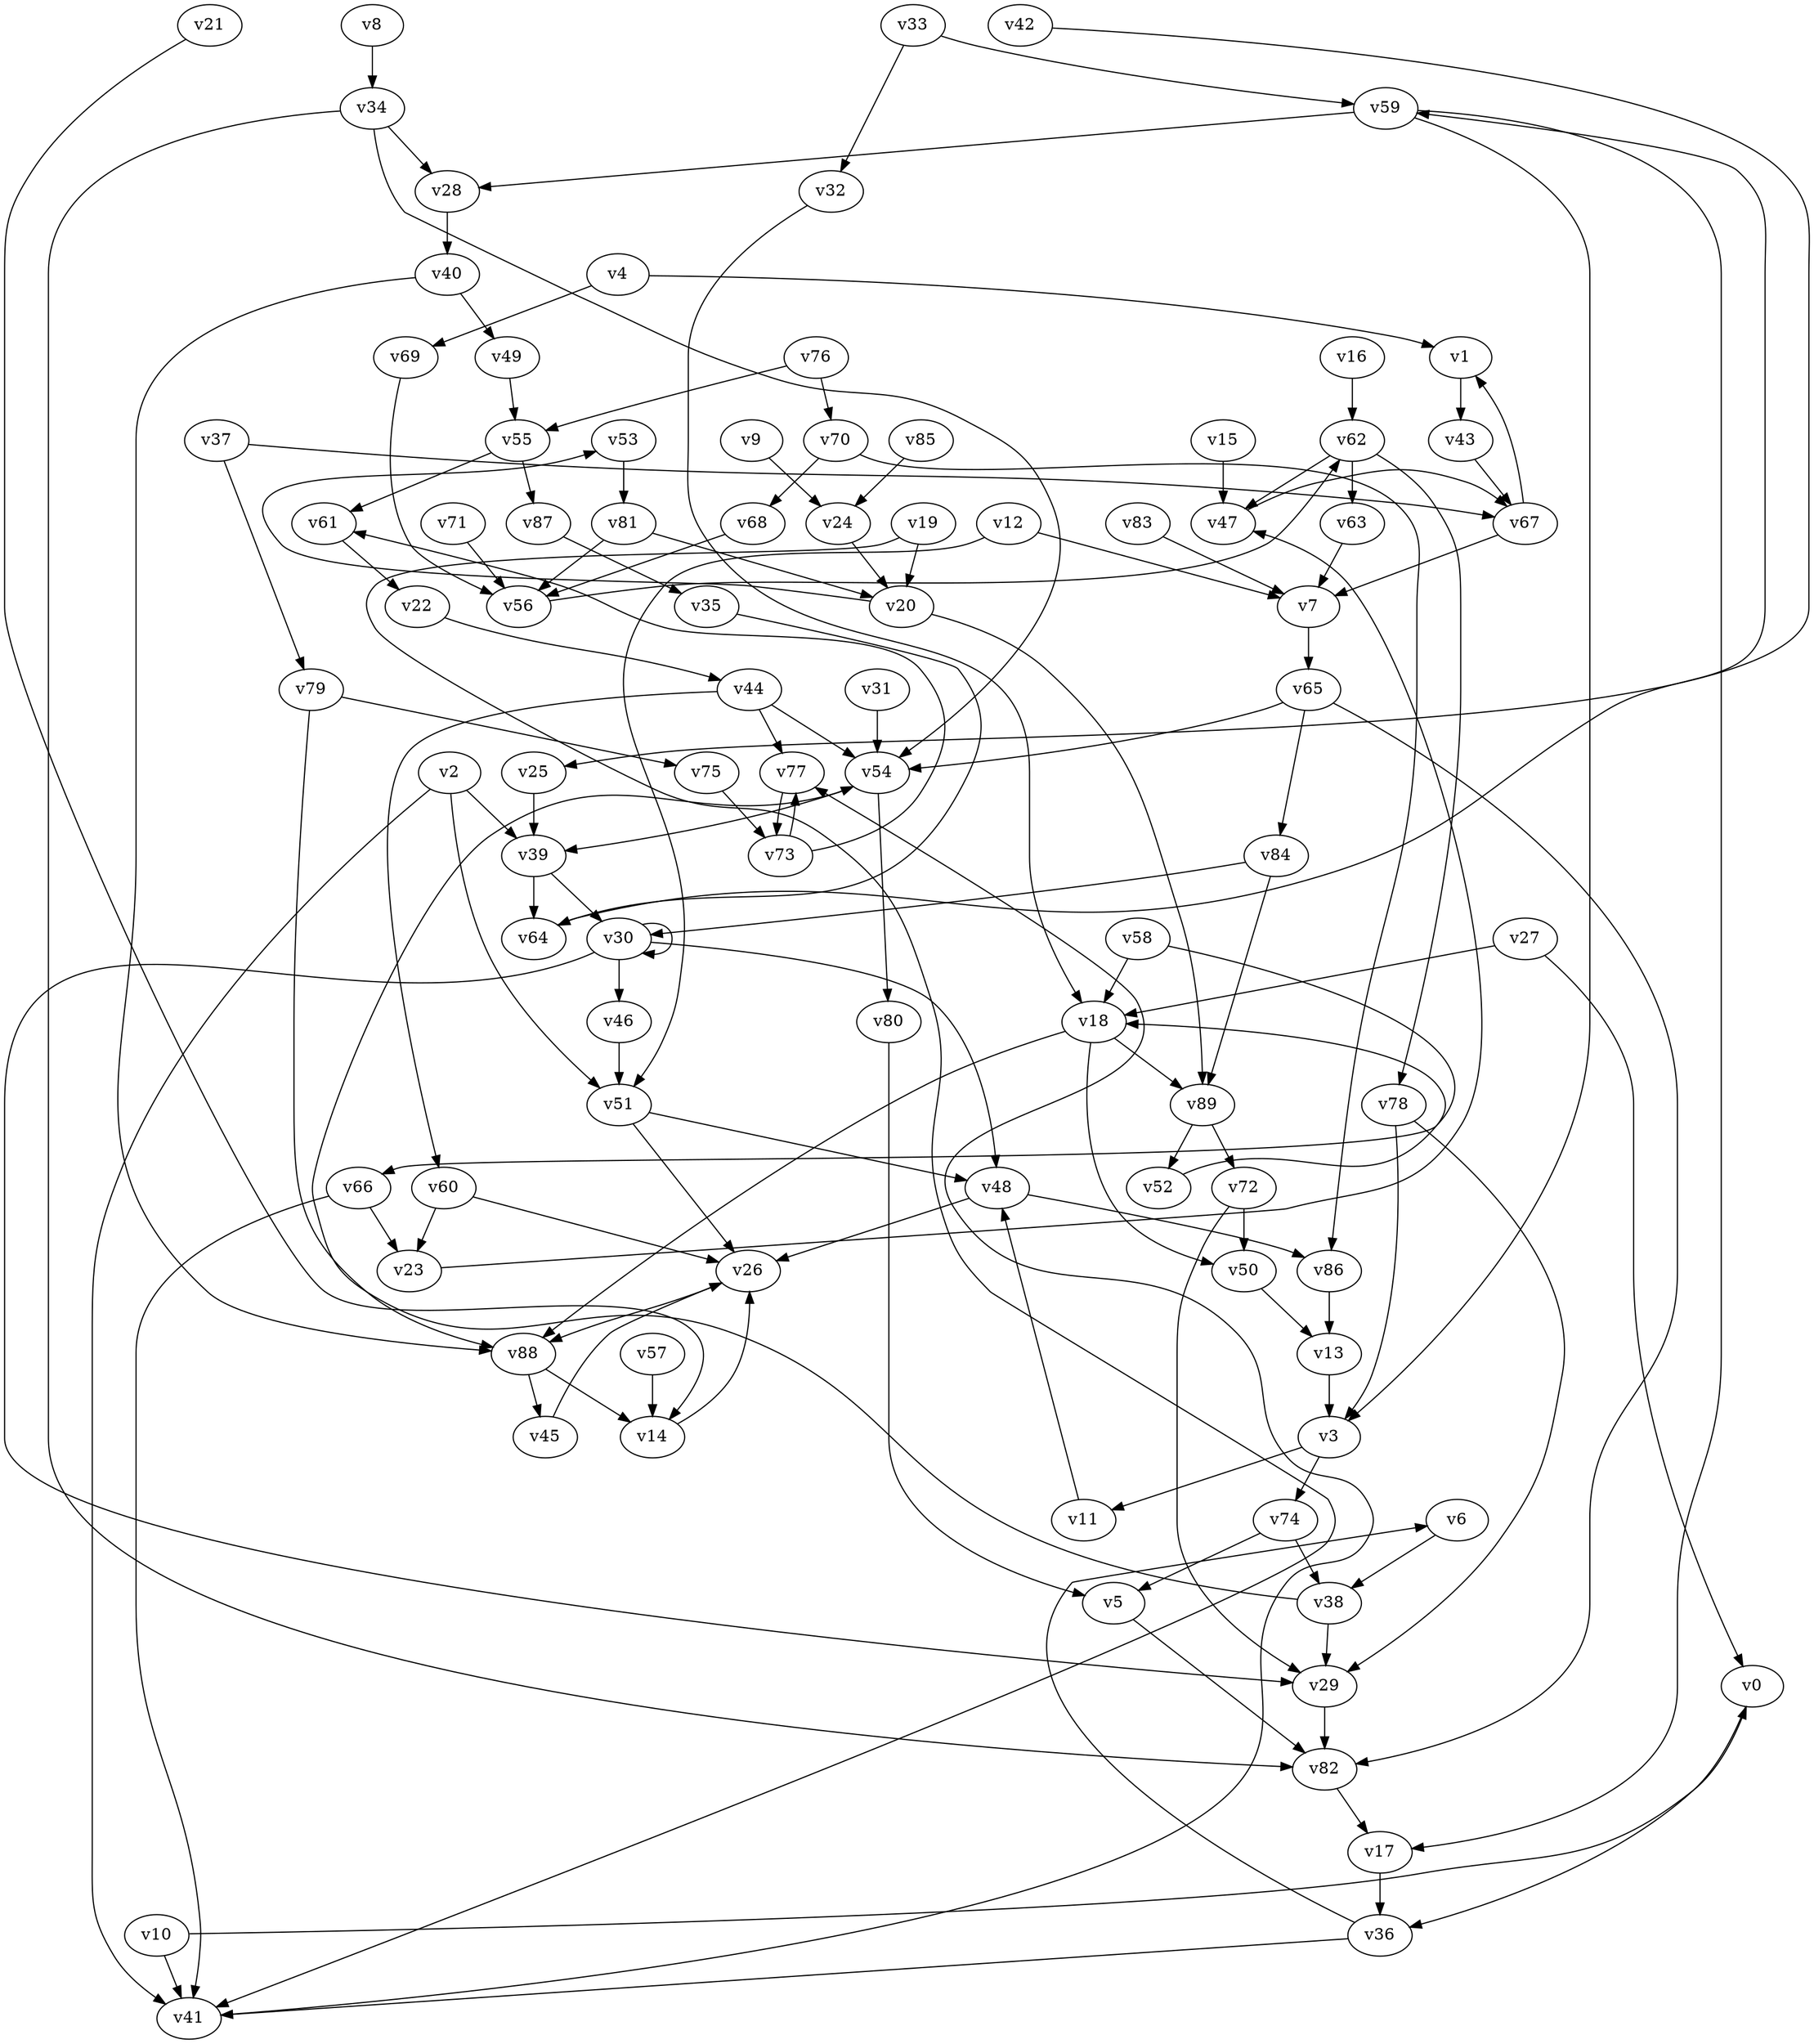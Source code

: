 // Benchmark game 121 - 90 vertices
// time_bound: 23
// targets: v80
digraph G {
    v0 [name="v0", player=1];
    v1 [name="v1", player=0];
    v2 [name="v2", player=1];
    v3 [name="v3", player=1];
    v4 [name="v4", player=0];
    v5 [name="v5", player=0];
    v6 [name="v6", player=1];
    v7 [name="v7", player=1];
    v8 [name="v8", player=1];
    v9 [name="v9", player=0];
    v10 [name="v10", player=0];
    v11 [name="v11", player=0];
    v12 [name="v12", player=0];
    v13 [name="v13", player=0];
    v14 [name="v14", player=1];
    v15 [name="v15", player=0];
    v16 [name="v16", player=1];
    v17 [name="v17", player=1];
    v18 [name="v18", player=0];
    v19 [name="v19", player=0];
    v20 [name="v20", player=1];
    v21 [name="v21", player=0];
    v22 [name="v22", player=1];
    v23 [name="v23", player=1];
    v24 [name="v24", player=0];
    v25 [name="v25", player=1];
    v26 [name="v26", player=1];
    v27 [name="v27", player=0];
    v28 [name="v28", player=0];
    v29 [name="v29", player=0];
    v30 [name="v30", player=0];
    v31 [name="v31", player=1];
    v32 [name="v32", player=0];
    v33 [name="v33", player=1];
    v34 [name="v34", player=1];
    v35 [name="v35", player=0];
    v36 [name="v36", player=1];
    v37 [name="v37", player=1];
    v38 [name="v38", player=0];
    v39 [name="v39", player=1];
    v40 [name="v40", player=1];
    v41 [name="v41", player=0];
    v42 [name="v42", player=1];
    v43 [name="v43", player=0];
    v44 [name="v44", player=1];
    v45 [name="v45", player=1];
    v46 [name="v46", player=1];
    v47 [name="v47", player=0];
    v48 [name="v48", player=1];
    v49 [name="v49", player=1];
    v50 [name="v50", player=1];
    v51 [name="v51", player=1];
    v52 [name="v52", player=0];
    v53 [name="v53", player=0];
    v54 [name="v54", player=1];
    v55 [name="v55", player=1];
    v56 [name="v56", player=1];
    v57 [name="v57", player=1];
    v58 [name="v58", player=0];
    v59 [name="v59", player=1];
    v60 [name="v60", player=0];
    v61 [name="v61", player=0];
    v62 [name="v62", player=0];
    v63 [name="v63", player=0];
    v64 [name="v64", player=0];
    v65 [name="v65", player=1];
    v66 [name="v66", player=1];
    v67 [name="v67", player=1];
    v68 [name="v68", player=0];
    v69 [name="v69", player=1];
    v70 [name="v70", player=0];
    v71 [name="v71", player=0];
    v72 [name="v72", player=0];
    v73 [name="v73", player=0];
    v74 [name="v74", player=1];
    v75 [name="v75", player=1];
    v76 [name="v76", player=0];
    v77 [name="v77", player=1];
    v78 [name="v78", player=1];
    v79 [name="v79", player=1];
    v80 [name="v80", player=0, target=1];
    v81 [name="v81", player=1];
    v82 [name="v82", player=1];
    v83 [name="v83", player=0];
    v84 [name="v84", player=0];
    v85 [name="v85", player=0];
    v86 [name="v86", player=0];
    v87 [name="v87", player=1];
    v88 [name="v88", player=0];
    v89 [name="v89", player=1];

    v0 -> v36;
    v1 -> v43;
    v2 -> v39;
    v3 -> v11;
    v4 -> v69;
    v5 -> v82;
    v6 -> v38;
    v7 -> v65;
    v8 -> v34;
    v9 -> v24;
    v10 -> v0 [constraint="t mod 3 == 0"];
    v11 -> v48;
    v12 -> v51;
    v13 -> v3;
    v14 -> v26;
    v15 -> v47;
    v16 -> v62;
    v17 -> v36;
    v18 -> v88;
    v19 -> v41 [constraint="t mod 3 == 1"];
    v20 -> v53 [constraint="t >= 5"];
    v21 -> v14 [constraint="t >= 2"];
    v22 -> v44;
    v23 -> v47 [constraint="t >= 2"];
    v24 -> v20;
    v25 -> v39;
    v26 -> v88;
    v27 -> v0;
    v28 -> v40;
    v29 -> v82;
    v30 -> v29 [constraint="t mod 3 == 2"];
    v31 -> v54;
    v32 -> v18;
    v33 -> v32;
    v34 -> v54 [constraint="t mod 3 == 2"];
    v35 -> v64 [constraint="t >= 1"];
    v36 -> v6 [constraint="t < 13"];
    v37 -> v67;
    v38 -> v54 [constraint="t mod 5 == 4"];
    v39 -> v30;
    v40 -> v49;
    v41 -> v77 [constraint="t mod 3 == 2"];
    v42 -> v25 [constraint="t >= 2"];
    v43 -> v67;
    v44 -> v54;
    v45 -> v26;
    v46 -> v51;
    v47 -> v67 [constraint="t mod 2 == 1"];
    v48 -> v26;
    v49 -> v55;
    v50 -> v13;
    v51 -> v48;
    v52 -> v18 [constraint="t >= 4"];
    v53 -> v81;
    v54 -> v80;
    v55 -> v61;
    v56 -> v62 [constraint="t mod 4 == 1"];
    v57 -> v14;
    v58 -> v66 [constraint="t mod 4 == 3"];
    v59 -> v3;
    v60 -> v26;
    v61 -> v22;
    v62 -> v78;
    v63 -> v7;
    v64 -> v59 [constraint="t mod 3 == 1"];
    v65 -> v84;
    v66 -> v23;
    v67 -> v7;
    v68 -> v56;
    v69 -> v56;
    v70 -> v68;
    v71 -> v56;
    v72 -> v29;
    v73 -> v61 [constraint="t >= 5"];
    v74 -> v5;
    v75 -> v73;
    v76 -> v55;
    v77 -> v73;
    v78 -> v29 [constraint="t < 8"];
    v79 -> v88;
    v80 -> v5;
    v81 -> v20;
    v82 -> v17;
    v83 -> v7;
    v84 -> v30 [constraint="t mod 5 == 3"];
    v85 -> v24;
    v86 -> v13;
    v87 -> v35;
    v88 -> v14;
    v89 -> v52;
    v27 -> v18;
    v74 -> v38;
    v2 -> v51;
    v30 -> v46;
    v60 -> v23;
    v33 -> v59;
    v51 -> v26;
    v76 -> v70;
    v44 -> v60;
    v18 -> v50;
    v84 -> v89;
    v66 -> v41;
    v4 -> v1;
    v59 -> v17;
    v70 -> v86;
    v38 -> v29;
    v65 -> v82;
    v88 -> v45;
    v67 -> v1;
    v3 -> v74;
    v79 -> v75;
    v65 -> v54;
    v55 -> v87;
    v89 -> v72;
    v20 -> v89;
    v34 -> v82;
    v40 -> v88;
    v2 -> v41;
    v78 -> v3;
    v39 -> v64;
    v59 -> v28;
    v44 -> v77;
    v62 -> v47;
    v34 -> v28;
    v36 -> v41;
    v30 -> v48;
    v37 -> v79;
    v72 -> v50;
    v12 -> v7;
    v62 -> v63;
    v73 -> v77;
    v81 -> v56;
    v58 -> v18;
    v19 -> v20;
    v18 -> v89;
    v54 -> v39;
    v48 -> v86;
    v10 -> v41;
    v30 -> v30;
}
